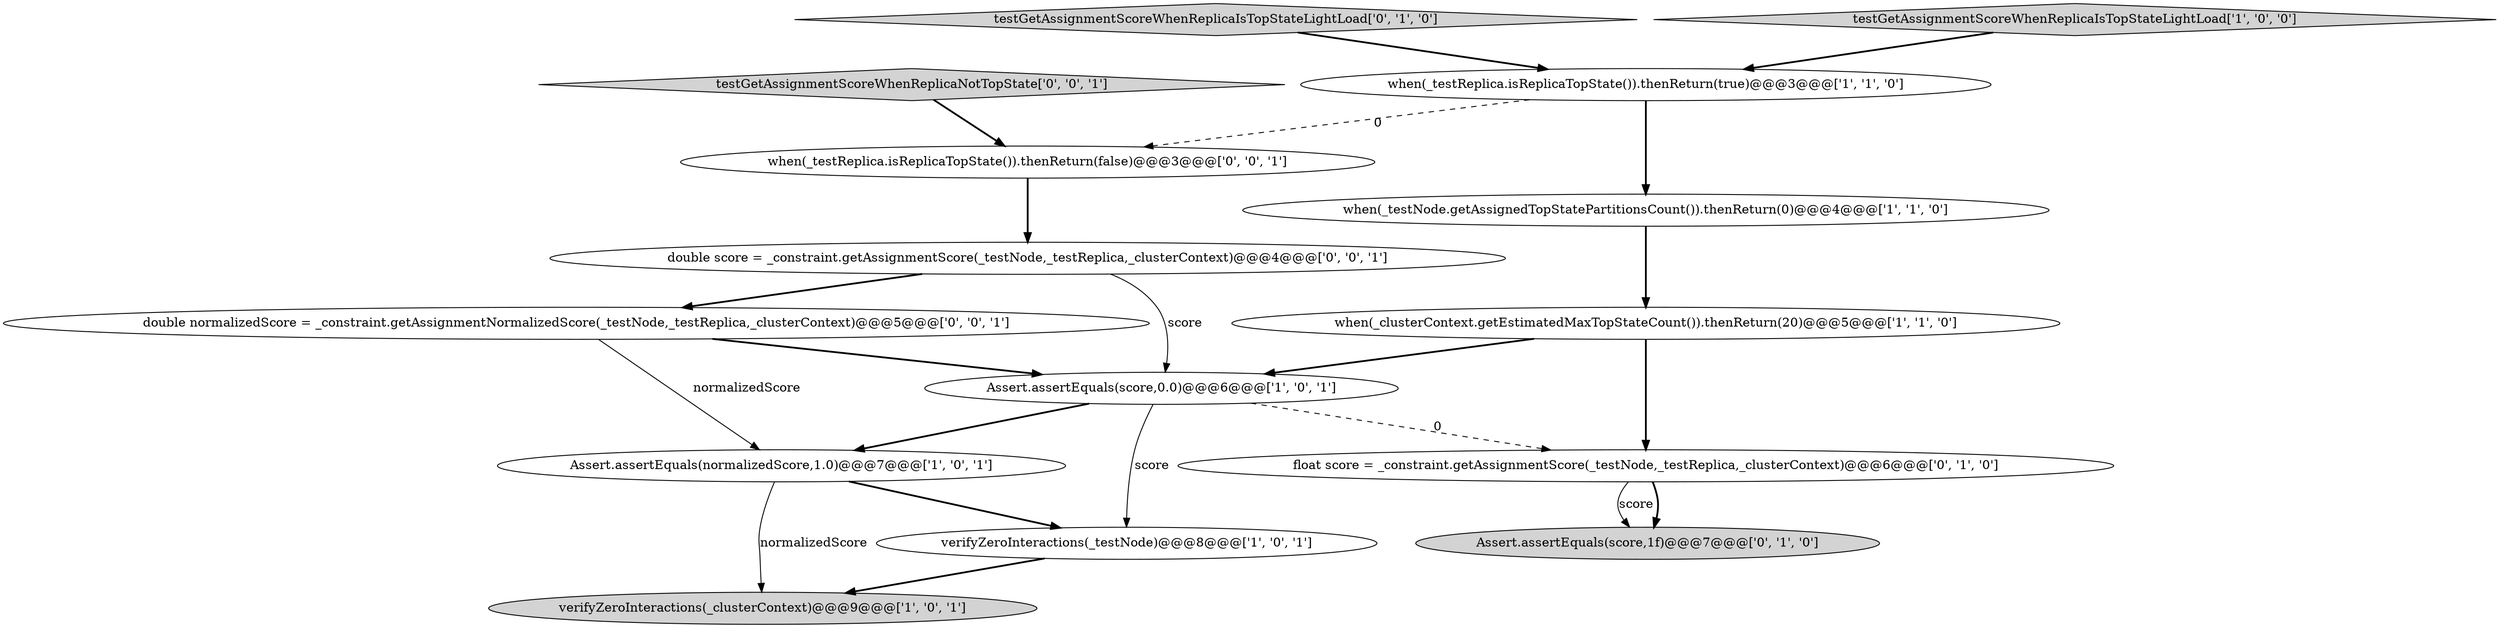 digraph {
10 [style = filled, label = "testGetAssignmentScoreWhenReplicaIsTopStateLightLoad['0', '1', '0']", fillcolor = lightgray, shape = diamond image = "AAA0AAABBB2BBB"];
5 [style = filled, label = "testGetAssignmentScoreWhenReplicaIsTopStateLightLoad['1', '0', '0']", fillcolor = lightgray, shape = diamond image = "AAA0AAABBB1BBB"];
7 [style = filled, label = "verifyZeroInteractions(_testNode)@@@8@@@['1', '0', '1']", fillcolor = white, shape = ellipse image = "AAA0AAABBB1BBB"];
1 [style = filled, label = "when(_clusterContext.getEstimatedMaxTopStateCount()).thenReturn(20)@@@5@@@['1', '1', '0']", fillcolor = white, shape = ellipse image = "AAA0AAABBB1BBB"];
14 [style = filled, label = "double score = _constraint.getAssignmentScore(_testNode,_testReplica,_clusterContext)@@@4@@@['0', '0', '1']", fillcolor = white, shape = ellipse image = "AAA0AAABBB3BBB"];
0 [style = filled, label = "when(_testNode.getAssignedTopStatePartitionsCount()).thenReturn(0)@@@4@@@['1', '1', '0']", fillcolor = white, shape = ellipse image = "AAA0AAABBB1BBB"];
4 [style = filled, label = "verifyZeroInteractions(_clusterContext)@@@9@@@['1', '0', '1']", fillcolor = lightgray, shape = ellipse image = "AAA0AAABBB1BBB"];
9 [style = filled, label = "Assert.assertEquals(score,1f)@@@7@@@['0', '1', '0']", fillcolor = lightgray, shape = ellipse image = "AAA0AAABBB2BBB"];
11 [style = filled, label = "testGetAssignmentScoreWhenReplicaNotTopState['0', '0', '1']", fillcolor = lightgray, shape = diamond image = "AAA0AAABBB3BBB"];
12 [style = filled, label = "double normalizedScore = _constraint.getAssignmentNormalizedScore(_testNode,_testReplica,_clusterContext)@@@5@@@['0', '0', '1']", fillcolor = white, shape = ellipse image = "AAA0AAABBB3BBB"];
6 [style = filled, label = "Assert.assertEquals(normalizedScore,1.0)@@@7@@@['1', '0', '1']", fillcolor = white, shape = ellipse image = "AAA0AAABBB1BBB"];
3 [style = filled, label = "Assert.assertEquals(score,0.0)@@@6@@@['1', '0', '1']", fillcolor = white, shape = ellipse image = "AAA0AAABBB1BBB"];
8 [style = filled, label = "float score = _constraint.getAssignmentScore(_testNode,_testReplica,_clusterContext)@@@6@@@['0', '1', '0']", fillcolor = white, shape = ellipse image = "AAA1AAABBB2BBB"];
2 [style = filled, label = "when(_testReplica.isReplicaTopState()).thenReturn(true)@@@3@@@['1', '1', '0']", fillcolor = white, shape = ellipse image = "AAA0AAABBB1BBB"];
13 [style = filled, label = "when(_testReplica.isReplicaTopState()).thenReturn(false)@@@3@@@['0', '0', '1']", fillcolor = white, shape = ellipse image = "AAA0AAABBB3BBB"];
5->2 [style = bold, label=""];
14->3 [style = solid, label="score"];
8->9 [style = bold, label=""];
10->2 [style = bold, label=""];
8->9 [style = solid, label="score"];
1->8 [style = bold, label=""];
14->12 [style = bold, label=""];
6->4 [style = solid, label="normalizedScore"];
3->7 [style = solid, label="score"];
0->1 [style = bold, label=""];
3->6 [style = bold, label=""];
1->3 [style = bold, label=""];
7->4 [style = bold, label=""];
12->3 [style = bold, label=""];
11->13 [style = bold, label=""];
12->6 [style = solid, label="normalizedScore"];
2->0 [style = bold, label=""];
3->8 [style = dashed, label="0"];
6->7 [style = bold, label=""];
13->14 [style = bold, label=""];
2->13 [style = dashed, label="0"];
}
